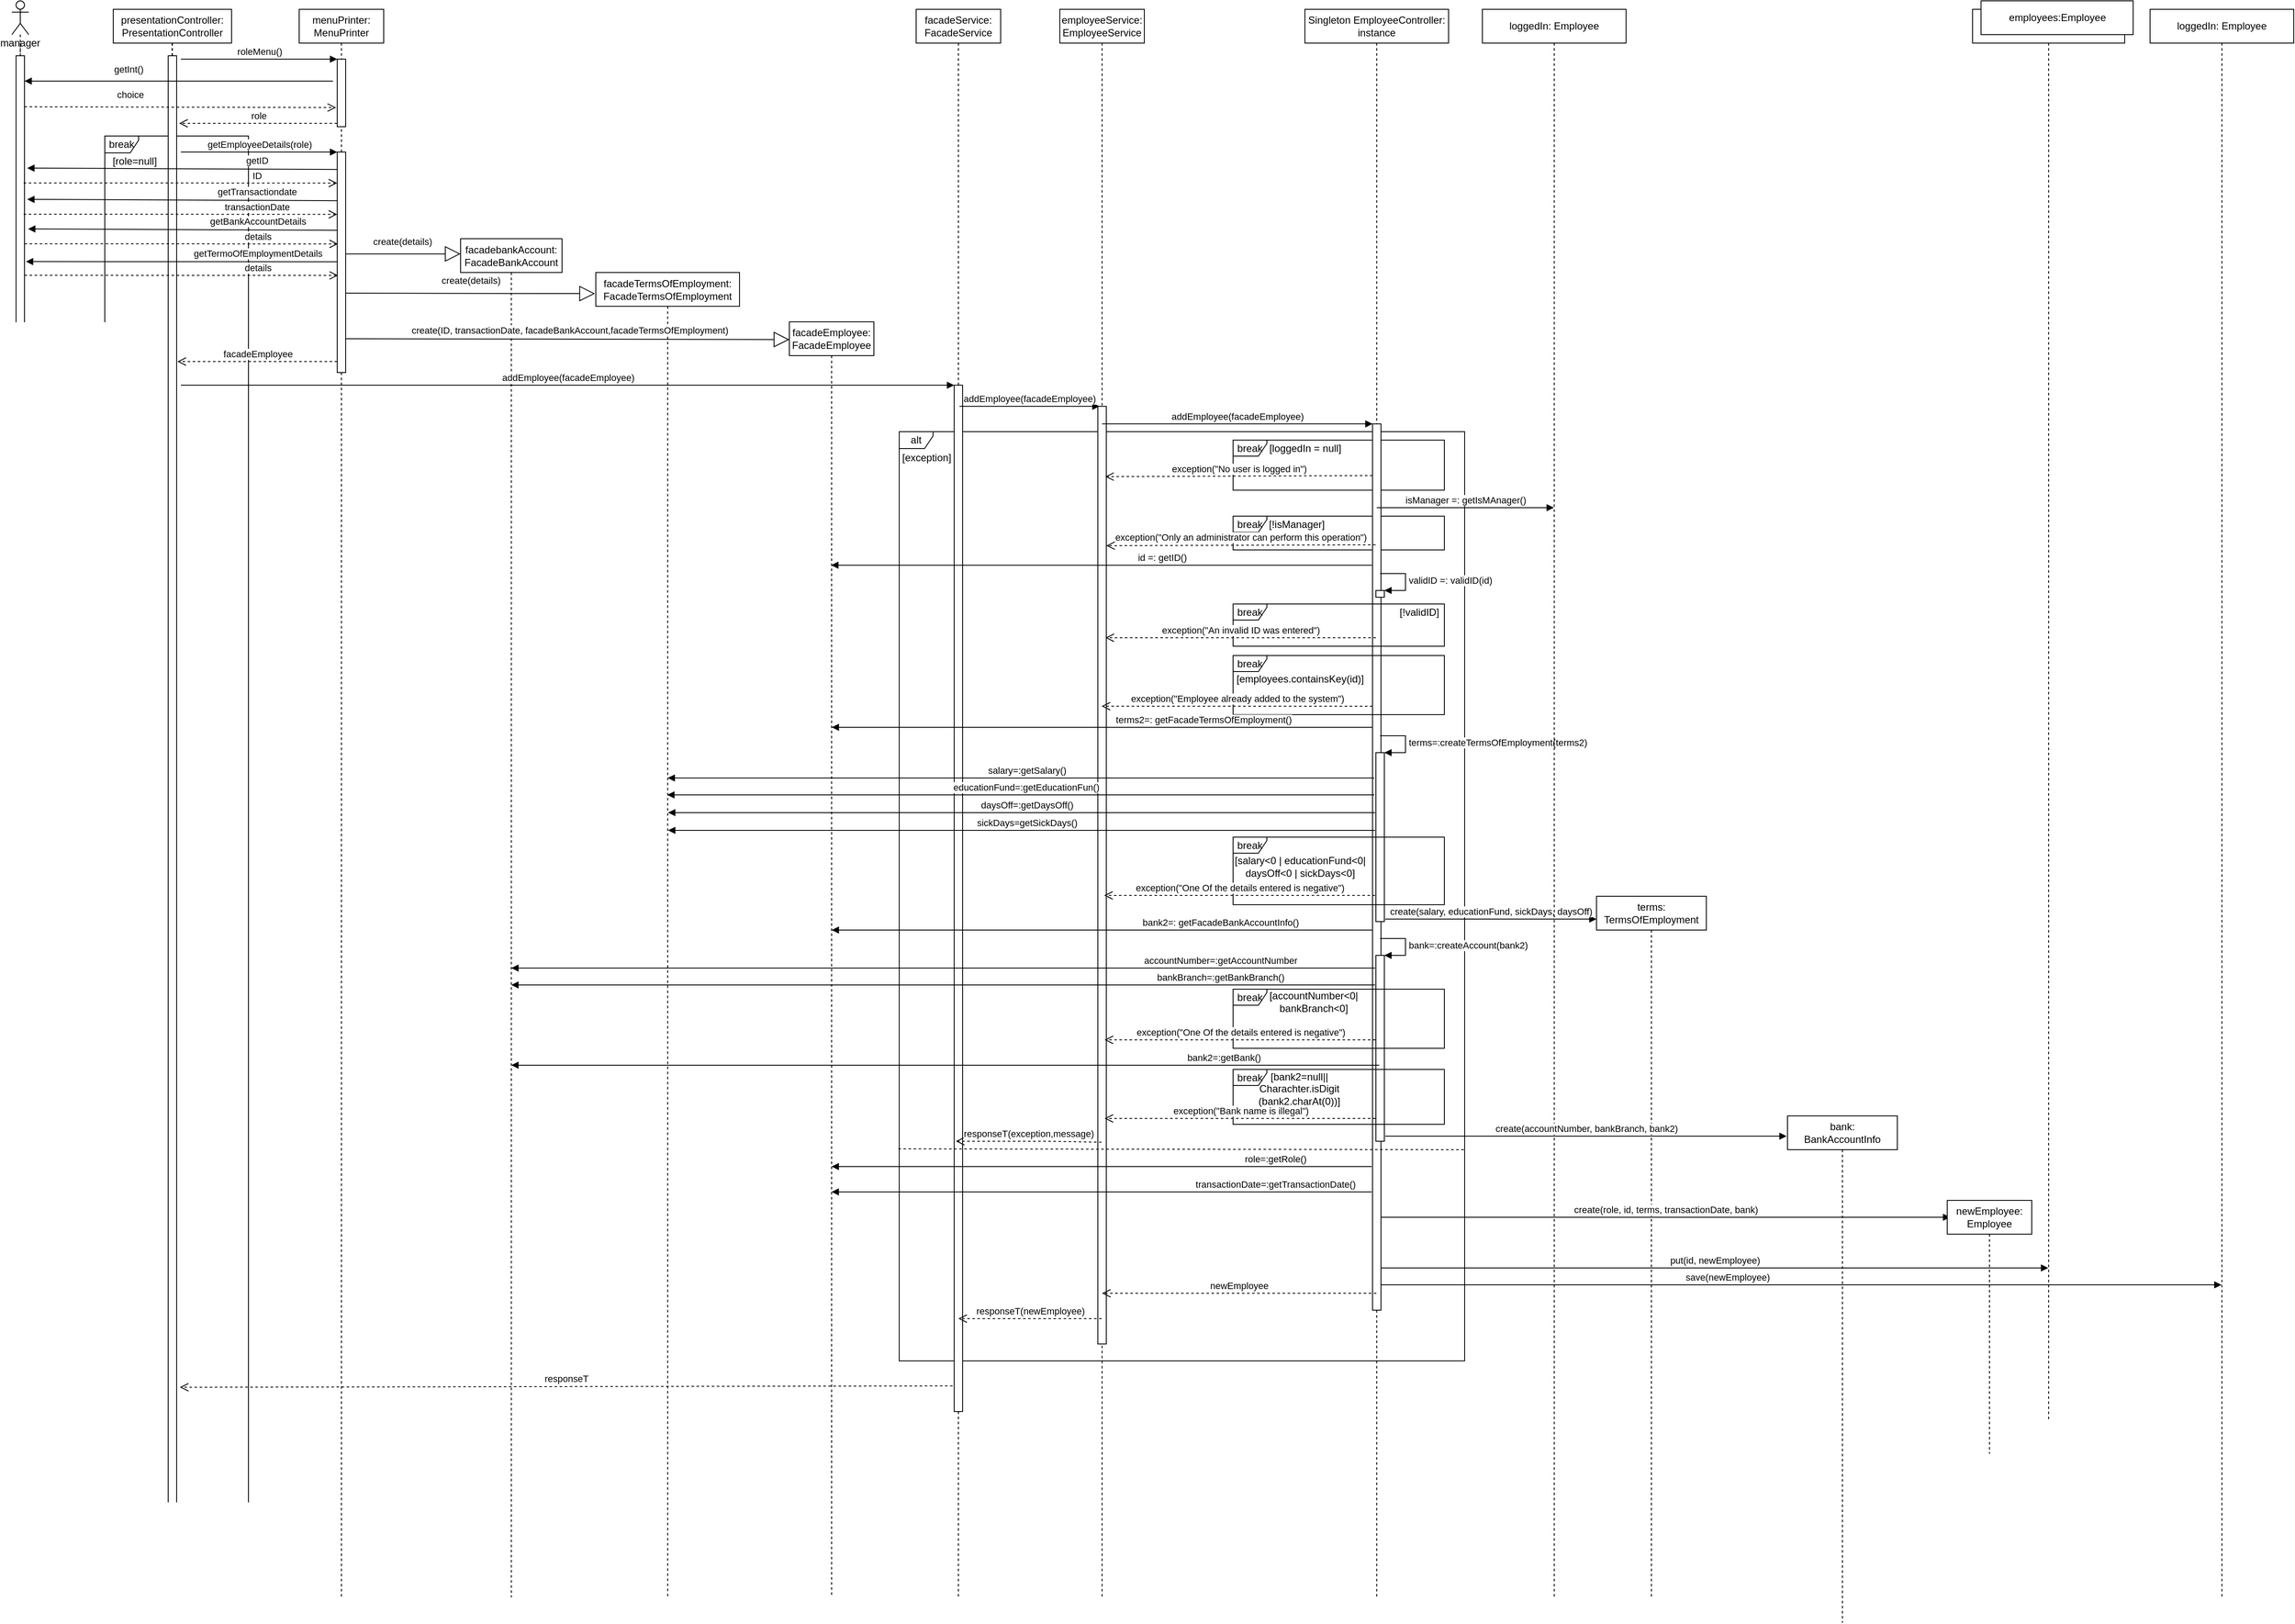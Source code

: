 <mxfile version="14.5.7" type="github">
  <diagram id="QsEkxKzfpSg2MEQ44GEc" name="Page-1">
    <mxGraphModel dx="2045" dy="459" grid="1" gridSize="10" guides="1" tooltips="1" connect="1" arrows="1" fold="1" page="1" pageScale="1" pageWidth="850" pageHeight="1100" math="0" shadow="0">
      <root>
        <mxCell id="0" />
        <mxCell id="1" parent="0" />
        <mxCell id="zgLPppWvpR13mUtz7S9A-83" value="break" style="shape=umlFrame;whiteSpace=wrap;html=1;width=40;height=19;" parent="1" vertex="1">
          <mxGeometry x="1335" y="560" width="250" height="59.21" as="geometry" />
        </mxCell>
        <mxCell id="zgLPppWvpR13mUtz7S9A-81" value="alt" style="shape=umlFrame;whiteSpace=wrap;html=1;width=40;height=20;" parent="1" vertex="1">
          <mxGeometry x="940" y="550" width="669" height="1100" as="geometry" />
        </mxCell>
        <mxCell id="zgLPppWvpR13mUtz7S9A-86" value="break" style="shape=umlFrame;whiteSpace=wrap;html=1;width=40;height=19;" parent="1" vertex="1">
          <mxGeometry x="1335" y="650" width="250" height="40" as="geometry" />
        </mxCell>
        <mxCell id="zgLPppWvpR13mUtz7S9A-31" value="break" style="shape=umlFrame;whiteSpace=wrap;html=1;width=40;height=20;" parent="1" vertex="1">
          <mxGeometry y="200" width="170" height="1710" as="geometry" />
        </mxCell>
        <mxCell id="zgLPppWvpR13mUtz7S9A-66" value="manager" style="shape=umlLifeline;participant=umlActor;perimeter=lifelinePerimeter;whiteSpace=wrap;html=1;container=1;collapsible=0;recursiveResize=0;verticalAlign=top;spacingTop=36;outlineConnect=0;" parent="1" vertex="1">
          <mxGeometry x="-110" y="40" width="20" height="800" as="geometry" />
        </mxCell>
        <mxCell id="zgLPppWvpR13mUtz7S9A-65" value="presentationController:&lt;br&gt;PresentationController" style="shape=umlLifeline;perimeter=lifelinePerimeter;whiteSpace=wrap;html=1;container=1;collapsible=0;recursiveResize=0;outlineConnect=0;" parent="1" vertex="1">
          <mxGeometry x="10" y="50" width="140" height="790" as="geometry" />
        </mxCell>
        <mxCell id="zgLPppWvpR13mUtz7S9A-64" value="menuPrinter:&lt;br&gt;MenuPrinter" style="shape=umlLifeline;perimeter=lifelinePerimeter;whiteSpace=wrap;html=1;container=1;collapsible=0;recursiveResize=0;outlineConnect=0;" parent="1" vertex="1">
          <mxGeometry x="230" y="50" width="100" height="1880" as="geometry" />
        </mxCell>
        <mxCell id="zgLPppWvpR13mUtz7S9A-3" value="" style="endArrow=none;dashed=1;html=1;entryX=0.5;entryY=1;entryDx=0;entryDy=0;" parent="1" source="zgLPppWvpR13mUtz7S9A-14" edge="1">
          <mxGeometry width="50" height="50" relative="1" as="geometry">
            <mxPoint x="-100" y="568.4" as="sourcePoint" />
            <mxPoint x="-100" y="90" as="targetPoint" />
          </mxGeometry>
        </mxCell>
        <mxCell id="zgLPppWvpR13mUtz7S9A-5" value="create(details)" style="endArrow=block;endSize=16;endFill=0;html=1;" parent="1" edge="1">
          <mxGeometry y="15" width="160" relative="1" as="geometry">
            <mxPoint x="282" y="339.59" as="sourcePoint" />
            <mxPoint x="421" y="339.59" as="targetPoint" />
            <mxPoint as="offset" />
          </mxGeometry>
        </mxCell>
        <mxCell id="zgLPppWvpR13mUtz7S9A-10" value="" style="endArrow=none;dashed=1;html=1;entryX=0.5;entryY=1;entryDx=0;entryDy=0;" parent="1" source="zgLPppWvpR13mUtz7S9A-16" edge="1">
          <mxGeometry width="50" height="50" relative="1" as="geometry">
            <mxPoint x="79.5" y="568.4" as="sourcePoint" />
            <mxPoint x="79.5" y="90" as="targetPoint" />
          </mxGeometry>
        </mxCell>
        <mxCell id="zgLPppWvpR13mUtz7S9A-14" value="" style="html=1;points=[];perimeter=orthogonalPerimeter;" parent="1" vertex="1">
          <mxGeometry x="-105" y="105" width="10" height="1835" as="geometry" />
        </mxCell>
        <mxCell id="zgLPppWvpR13mUtz7S9A-16" value="" style="html=1;points=[];perimeter=orthogonalPerimeter;" parent="1" vertex="1">
          <mxGeometry x="75" y="105" width="10" height="1835" as="geometry" />
        </mxCell>
        <mxCell id="zgLPppWvpR13mUtz7S9A-22" value="" style="html=1;points=[];perimeter=orthogonalPerimeter;" parent="1" vertex="1">
          <mxGeometry x="275" y="109" width="10" height="80" as="geometry" />
        </mxCell>
        <mxCell id="zgLPppWvpR13mUtz7S9A-23" value="roleMenu()" style="html=1;verticalAlign=bottom;endArrow=block;entryX=0;entryY=0;" parent="1" target="zgLPppWvpR13mUtz7S9A-22" edge="1">
          <mxGeometry relative="1" as="geometry">
            <mxPoint x="90" y="109" as="sourcePoint" />
          </mxGeometry>
        </mxCell>
        <mxCell id="zgLPppWvpR13mUtz7S9A-24" value="role" style="html=1;verticalAlign=bottom;endArrow=open;dashed=1;endSize=8;exitX=0;exitY=0.95;" parent="1" source="zgLPppWvpR13mUtz7S9A-22" edge="1">
          <mxGeometry relative="1" as="geometry">
            <mxPoint x="88" y="185" as="targetPoint" />
          </mxGeometry>
        </mxCell>
        <mxCell id="zgLPppWvpR13mUtz7S9A-26" value="getEmployeeDetails(role)" style="html=1;verticalAlign=bottom;endArrow=block;entryX=0;entryY=0;" parent="1" target="zgLPppWvpR13mUtz7S9A-25" edge="1">
          <mxGeometry relative="1" as="geometry">
            <mxPoint x="90" y="219" as="sourcePoint" />
          </mxGeometry>
        </mxCell>
        <mxCell id="zgLPppWvpR13mUtz7S9A-27" value="facadeEmployee" style="html=1;verticalAlign=bottom;endArrow=open;dashed=1;endSize=8;exitX=0;exitY=0.95;" parent="1" source="zgLPppWvpR13mUtz7S9A-25" edge="1">
          <mxGeometry relative="1" as="geometry">
            <mxPoint x="86" y="467" as="targetPoint" />
          </mxGeometry>
        </mxCell>
        <mxCell id="zgLPppWvpR13mUtz7S9A-29" value="getInt()" style="html=1;verticalAlign=bottom;endArrow=block;entryX=1;entryY=0;" parent="1" edge="1">
          <mxGeometry x="0.33" y="-5" relative="1" as="geometry">
            <mxPoint x="270" y="135" as="sourcePoint" />
            <mxPoint x="-95" y="135" as="targetPoint" />
            <mxPoint as="offset" />
          </mxGeometry>
        </mxCell>
        <mxCell id="zgLPppWvpR13mUtz7S9A-30" value="choice" style="html=1;verticalAlign=bottom;endArrow=open;dashed=1;endSize=8;exitX=1;exitY=0.95;entryX=-0.14;entryY=0.504;entryDx=0;entryDy=0;entryPerimeter=0;" parent="1" edge="1">
          <mxGeometry x="-0.322" y="6" relative="1" as="geometry">
            <mxPoint x="273.6" y="166.32" as="targetPoint" />
            <mxPoint x="-95" y="165.4" as="sourcePoint" />
            <mxPoint as="offset" />
          </mxGeometry>
        </mxCell>
        <mxCell id="zgLPppWvpR13mUtz7S9A-34" value="[role=null]" style="text;html=1;align=center;verticalAlign=middle;resizable=0;points=[];autosize=1;" parent="1" vertex="1">
          <mxGeometry y="220" width="70" height="20" as="geometry" />
        </mxCell>
        <mxCell id="zgLPppWvpR13mUtz7S9A-43" value="details" style="html=1;verticalAlign=bottom;endArrow=open;dashed=1;endSize=8;entryX=-0.004;entryY=0.232;entryDx=0;entryDy=0;entryPerimeter=0;" parent="1" edge="1">
          <mxGeometry x="0.488" relative="1" as="geometry">
            <mxPoint x="275.96" y="327.75" as="targetPoint" />
            <mxPoint x="-95" y="327.59" as="sourcePoint" />
            <mxPoint as="offset" />
          </mxGeometry>
        </mxCell>
        <mxCell id="zgLPppWvpR13mUtz7S9A-42" value="getBankAccountDetails" style="html=1;verticalAlign=bottom;endArrow=block;entryX=1.324;entryY=0.274;entryDx=0;entryDy=0;entryPerimeter=0;" parent="1" edge="1">
          <mxGeometry x="-0.482" y="-1" relative="1" as="geometry">
            <mxPoint x="276" y="311.59" as="sourcePoint" />
            <mxPoint x="-90.76" y="310" as="targetPoint" />
            <mxPoint as="offset" />
          </mxGeometry>
        </mxCell>
        <mxCell id="zgLPppWvpR13mUtz7S9A-48" value="details" style="html=1;verticalAlign=bottom;endArrow=open;dashed=1;endSize=8;entryX=-0.004;entryY=0.232;entryDx=0;entryDy=0;entryPerimeter=0;" parent="1" edge="1">
          <mxGeometry x="0.488" relative="1" as="geometry">
            <mxPoint x="275.96" y="365.05" as="targetPoint" />
            <mxPoint x="-95" y="364.89" as="sourcePoint" />
            <mxPoint as="offset" />
          </mxGeometry>
        </mxCell>
        <mxCell id="zgLPppWvpR13mUtz7S9A-49" value="getTermoOfEmploymentDetails" style="html=1;verticalAlign=bottom;endArrow=block;entryX=1.068;entryY=0.37;entryDx=0;entryDy=0;entryPerimeter=0;" parent="1" edge="1">
          <mxGeometry x="-0.482" y="-1" relative="1" as="geometry">
            <mxPoint x="276" y="348.89" as="sourcePoint" />
            <mxPoint x="-93.32" y="348.64" as="targetPoint" />
            <mxPoint as="offset" />
          </mxGeometry>
        </mxCell>
        <mxCell id="zgLPppWvpR13mUtz7S9A-51" value="create(details)" style="endArrow=block;endSize=16;endFill=0;html=1;exitX=0.956;exitY=0.734;exitDx=0;exitDy=0;exitPerimeter=0;" parent="1" edge="1">
          <mxGeometry y="15" width="160" relative="1" as="geometry">
            <mxPoint x="285.56" y="386.01" as="sourcePoint" />
            <mxPoint x="580" y="386.59" as="targetPoint" />
            <mxPoint as="offset" />
          </mxGeometry>
        </mxCell>
        <mxCell id="zgLPppWvpR13mUtz7S9A-53" value="facadebankAccount:&lt;br&gt;FacadeBankAccount" style="shape=umlLifeline;perimeter=lifelinePerimeter;whiteSpace=wrap;html=1;container=1;collapsible=0;recursiveResize=0;outlineConnect=0;" parent="1" vertex="1">
          <mxGeometry x="421" y="321.59" width="120" height="1608.41" as="geometry" />
        </mxCell>
        <mxCell id="zgLPppWvpR13mUtz7S9A-54" value="facadeTermsOfEmployment:&lt;br&gt;FacadeTermsOfEmployment" style="shape=umlLifeline;perimeter=lifelinePerimeter;whiteSpace=wrap;html=1;container=1;collapsible=0;recursiveResize=0;outlineConnect=0;" parent="1" vertex="1">
          <mxGeometry x="581" y="361.59" width="170" height="1568.41" as="geometry" />
        </mxCell>
        <mxCell id="zgLPppWvpR13mUtz7S9A-25" value="" style="html=1;points=[];perimeter=orthogonalPerimeter;" parent="1" vertex="1">
          <mxGeometry x="275" y="219" width="10" height="261" as="geometry" />
        </mxCell>
        <mxCell id="zgLPppWvpR13mUtz7S9A-56" value="ID" style="html=1;verticalAlign=bottom;endArrow=open;dashed=1;endSize=8;entryX=-0.004;entryY=0.232;entryDx=0;entryDy=0;entryPerimeter=0;" parent="1" edge="1">
          <mxGeometry x="0.488" relative="1" as="geometry">
            <mxPoint x="274.96" y="255.75" as="targetPoint" />
            <mxPoint x="-96" y="255.59" as="sourcePoint" />
            <mxPoint as="offset" />
          </mxGeometry>
        </mxCell>
        <mxCell id="zgLPppWvpR13mUtz7S9A-57" value="getID" style="html=1;verticalAlign=bottom;endArrow=block;entryX=1.324;entryY=0.274;entryDx=0;entryDy=0;entryPerimeter=0;" parent="1" edge="1">
          <mxGeometry x="-0.482" y="-1" relative="1" as="geometry">
            <mxPoint x="275" y="239.59" as="sourcePoint" />
            <mxPoint x="-91.76" y="238.0" as="targetPoint" />
            <mxPoint as="offset" />
          </mxGeometry>
        </mxCell>
        <mxCell id="zgLPppWvpR13mUtz7S9A-60" value="transactionDate" style="html=1;verticalAlign=bottom;endArrow=open;dashed=1;endSize=8;entryX=-0.004;entryY=0.232;entryDx=0;entryDy=0;entryPerimeter=0;" parent="1" edge="1">
          <mxGeometry x="0.488" relative="1" as="geometry">
            <mxPoint x="274.96" y="292.75" as="targetPoint" />
            <mxPoint x="-96" y="292.59" as="sourcePoint" />
            <mxPoint as="offset" />
          </mxGeometry>
        </mxCell>
        <mxCell id="zgLPppWvpR13mUtz7S9A-61" value="getTransactiondate" style="html=1;verticalAlign=bottom;endArrow=block;entryX=1.324;entryY=0.274;entryDx=0;entryDy=0;entryPerimeter=0;" parent="1" edge="1">
          <mxGeometry x="-0.482" y="-1" relative="1" as="geometry">
            <mxPoint x="275" y="276.59" as="sourcePoint" />
            <mxPoint x="-91.76" y="275" as="targetPoint" />
            <mxPoint as="offset" />
          </mxGeometry>
        </mxCell>
        <mxCell id="zgLPppWvpR13mUtz7S9A-62" value="create(ID, transactionDate, facadeBankAccount,facadeTermsOfEmployment)" style="endArrow=block;endSize=16;endFill=0;html=1;exitX=0.956;exitY=0.734;exitDx=0;exitDy=0;exitPerimeter=0;" parent="1" edge="1">
          <mxGeometry x="0.009" y="11" width="160" relative="1" as="geometry">
            <mxPoint x="285.0" y="440" as="sourcePoint" />
            <mxPoint x="810" y="441" as="targetPoint" />
            <mxPoint as="offset" />
          </mxGeometry>
        </mxCell>
        <mxCell id="zgLPppWvpR13mUtz7S9A-63" value="facadeEmployee:&lt;br&gt;FacadeEmployee" style="shape=umlLifeline;perimeter=lifelinePerimeter;whiteSpace=wrap;html=1;container=1;collapsible=0;recursiveResize=0;outlineConnect=0;" parent="1" vertex="1">
          <mxGeometry x="810" y="420" width="100" height="1510" as="geometry" />
        </mxCell>
        <mxCell id="zgLPppWvpR13mUtz7S9A-67" value="facadeService:&lt;br&gt;FacadeService" style="shape=umlLifeline;perimeter=lifelinePerimeter;whiteSpace=wrap;html=1;container=1;collapsible=0;recursiveResize=0;outlineConnect=0;" parent="1" vertex="1">
          <mxGeometry x="960" y="50" width="100" height="1880" as="geometry" />
        </mxCell>
        <mxCell id="zgLPppWvpR13mUtz7S9A-68" value="" style="html=1;points=[];perimeter=orthogonalPerimeter;" parent="zgLPppWvpR13mUtz7S9A-67" vertex="1">
          <mxGeometry x="45" y="445" width="10" height="1215" as="geometry" />
        </mxCell>
        <mxCell id="zgLPppWvpR13mUtz7S9A-69" value="addEmployee(facadeEmployee)" style="html=1;verticalAlign=bottom;endArrow=block;entryX=0;entryY=0;" parent="1" target="zgLPppWvpR13mUtz7S9A-68" edge="1">
          <mxGeometry relative="1" as="geometry">
            <mxPoint x="90" y="495" as="sourcePoint" />
          </mxGeometry>
        </mxCell>
        <mxCell id="zgLPppWvpR13mUtz7S9A-70" value="responseT" style="html=1;verticalAlign=bottom;endArrow=open;dashed=1;endSize=8;exitX=-0.183;exitY=0.975;entryX=1.389;entryY=0.859;entryDx=0;entryDy=0;entryPerimeter=0;exitDx=0;exitDy=0;exitPerimeter=0;" parent="1" source="zgLPppWvpR13mUtz7S9A-68" target="zgLPppWvpR13mUtz7S9A-16" edge="1">
          <mxGeometry relative="1" as="geometry">
            <mxPoint x="90" y="752" as="targetPoint" />
            <Array as="points" />
          </mxGeometry>
        </mxCell>
        <mxCell id="zgLPppWvpR13mUtz7S9A-71" value="employeeService:&lt;br&gt;EmployeeService" style="shape=umlLifeline;perimeter=lifelinePerimeter;whiteSpace=wrap;html=1;container=1;collapsible=0;recursiveResize=0;outlineConnect=0;" parent="1" vertex="1">
          <mxGeometry x="1130" y="50" width="100" height="1880" as="geometry" />
        </mxCell>
        <mxCell id="zgLPppWvpR13mUtz7S9A-75" value="" style="html=1;points=[];perimeter=orthogonalPerimeter;" parent="zgLPppWvpR13mUtz7S9A-71" vertex="1">
          <mxGeometry x="45" y="470" width="10" height="1110" as="geometry" />
        </mxCell>
        <mxCell id="zgLPppWvpR13mUtz7S9A-73" value="Singleton EmployeeController: instance" style="shape=umlLifeline;perimeter=lifelinePerimeter;whiteSpace=wrap;html=1;container=1;collapsible=0;recursiveResize=0;outlineConnect=0;" parent="1" vertex="1">
          <mxGeometry x="1420" y="50" width="170" height="1880" as="geometry" />
        </mxCell>
        <mxCell id="zgLPppWvpR13mUtz7S9A-78" value="" style="html=1;points=[];perimeter=orthogonalPerimeter;" parent="zgLPppWvpR13mUtz7S9A-73" vertex="1">
          <mxGeometry x="80" y="490.79" width="10" height="1049.21" as="geometry" />
        </mxCell>
        <mxCell id="zgLPppWvpR13mUtz7S9A-99" value="" style="html=1;points=[];perimeter=orthogonalPerimeter;" parent="zgLPppWvpR13mUtz7S9A-73" vertex="1">
          <mxGeometry x="84" y="688" width="10" height="8" as="geometry" />
        </mxCell>
        <mxCell id="zgLPppWvpR13mUtz7S9A-100" value="validID =: validID(id)" style="edgeStyle=orthogonalEdgeStyle;html=1;align=left;spacingLeft=2;endArrow=block;rounded=0;entryX=1;entryY=0;" parent="zgLPppWvpR13mUtz7S9A-73" target="zgLPppWvpR13mUtz7S9A-99" edge="1">
          <mxGeometry relative="1" as="geometry">
            <mxPoint x="89" y="668" as="sourcePoint" />
            <Array as="points">
              <mxPoint x="119" y="668" />
            </Array>
          </mxGeometry>
        </mxCell>
        <mxCell id="zgLPppWvpR13mUtz7S9A-124" value="" style="html=1;points=[];perimeter=orthogonalPerimeter;" parent="zgLPppWvpR13mUtz7S9A-73" vertex="1">
          <mxGeometry x="84" y="880" width="10" height="200" as="geometry" />
        </mxCell>
        <mxCell id="zgLPppWvpR13mUtz7S9A-125" value="terms=:createTermsOfEmployment(terms2)" style="edgeStyle=orthogonalEdgeStyle;html=1;align=left;spacingLeft=2;endArrow=block;rounded=0;entryX=1;entryY=0;" parent="zgLPppWvpR13mUtz7S9A-73" target="zgLPppWvpR13mUtz7S9A-124" edge="1">
          <mxGeometry relative="1" as="geometry">
            <mxPoint x="89" y="860" as="sourcePoint" />
            <Array as="points">
              <mxPoint x="119" y="860" />
            </Array>
          </mxGeometry>
        </mxCell>
        <mxCell id="zgLPppWvpR13mUtz7S9A-135" value="" style="html=1;points=[];perimeter=orthogonalPerimeter;" parent="zgLPppWvpR13mUtz7S9A-73" vertex="1">
          <mxGeometry x="84" y="1120" width="10" height="220" as="geometry" />
        </mxCell>
        <mxCell id="zgLPppWvpR13mUtz7S9A-136" value="bank=:createAccount(bank2)" style="edgeStyle=orthogonalEdgeStyle;html=1;align=left;spacingLeft=2;endArrow=block;rounded=0;entryX=1;entryY=0;" parent="zgLPppWvpR13mUtz7S9A-73" target="zgLPppWvpR13mUtz7S9A-135" edge="1">
          <mxGeometry relative="1" as="geometry">
            <mxPoint x="89" y="1100" as="sourcePoint" />
            <Array as="points">
              <mxPoint x="119" y="1100" />
            </Array>
          </mxGeometry>
        </mxCell>
        <mxCell id="zgLPppWvpR13mUtz7S9A-76" value="addEmployee(facadeEmployee)" style="html=1;verticalAlign=bottom;endArrow=block;entryX=0;entryY=0;" parent="1" edge="1">
          <mxGeometry relative="1" as="geometry">
            <mxPoint x="1011.324" y="520.0" as="sourcePoint" />
            <mxPoint x="1177" y="520.0" as="targetPoint" />
          </mxGeometry>
        </mxCell>
        <mxCell id="zgLPppWvpR13mUtz7S9A-77" value="responseT(newEmployee)" style="html=1;verticalAlign=bottom;endArrow=open;dashed=1;endSize=8;" parent="1" source="zgLPppWvpR13mUtz7S9A-71" target="zgLPppWvpR13mUtz7S9A-67" edge="1">
          <mxGeometry relative="1" as="geometry">
            <mxPoint x="950" y="686" as="targetPoint" />
            <Array as="points">
              <mxPoint x="1120" y="1600" />
            </Array>
          </mxGeometry>
        </mxCell>
        <mxCell id="zgLPppWvpR13mUtz7S9A-79" value="addEmployee(facadeEmployee)" style="html=1;verticalAlign=bottom;endArrow=block;entryX=0;entryY=0;" parent="1" source="zgLPppWvpR13mUtz7S9A-71" target="zgLPppWvpR13mUtz7S9A-78" edge="1">
          <mxGeometry relative="1" as="geometry">
            <mxPoint x="1300" y="540.79" as="sourcePoint" />
          </mxGeometry>
        </mxCell>
        <mxCell id="zgLPppWvpR13mUtz7S9A-80" value="newEmployee" style="html=1;verticalAlign=bottom;endArrow=open;dashed=1;endSize=8;" parent="1" source="zgLPppWvpR13mUtz7S9A-73" target="zgLPppWvpR13mUtz7S9A-71" edge="1">
          <mxGeometry relative="1" as="geometry">
            <mxPoint x="1300" y="616.79" as="targetPoint" />
            <Array as="points">
              <mxPoint x="1430" y="1570" />
            </Array>
          </mxGeometry>
        </mxCell>
        <mxCell id="zgLPppWvpR13mUtz7S9A-82" value="[exception]" style="text;html=1;align=center;verticalAlign=middle;resizable=0;points=[];autosize=1;" parent="1" vertex="1">
          <mxGeometry x="937" y="570.79" width="70" height="20" as="geometry" />
        </mxCell>
        <mxCell id="zgLPppWvpR13mUtz7S9A-84" value="[loggedIn = null]" style="text;html=1;align=center;verticalAlign=middle;resizable=0;points=[];autosize=1;" parent="1" vertex="1">
          <mxGeometry x="1370" y="560" width="100" height="20" as="geometry" />
        </mxCell>
        <mxCell id="zgLPppWvpR13mUtz7S9A-85" value="exception(&quot;No user is logged in&quot;)" style="html=1;verticalAlign=bottom;endArrow=open;dashed=1;endSize=8;entryX=0.876;entryY=0.075;entryDx=0;entryDy=0;entryPerimeter=0;" parent="1" target="zgLPppWvpR13mUtz7S9A-75" edge="1">
          <mxGeometry x="-0.001" relative="1" as="geometry">
            <mxPoint x="1500" y="602" as="sourcePoint" />
            <mxPoint x="1290" y="630" as="targetPoint" />
            <mxPoint as="offset" />
          </mxGeometry>
        </mxCell>
        <mxCell id="zgLPppWvpR13mUtz7S9A-87" value="[!isManager]" style="text;html=1;align=center;verticalAlign=middle;resizable=0;points=[];autosize=1;" parent="1" vertex="1">
          <mxGeometry x="1370" y="650" width="80" height="20" as="geometry" />
        </mxCell>
        <mxCell id="zgLPppWvpR13mUtz7S9A-88" value="exception(&quot;Only an administrator can perform this operation&quot;)" style="html=1;verticalAlign=bottom;endArrow=open;dashed=1;endSize=8;exitX=-0.136;exitY=0.403;exitDx=0;exitDy=0;exitPerimeter=0;" parent="1" edge="1">
          <mxGeometry relative="1" as="geometry">
            <mxPoint x="1503.64" y="683.912" as="sourcePoint" />
            <mxPoint x="1185" y="685" as="targetPoint" />
          </mxGeometry>
        </mxCell>
        <mxCell id="zgLPppWvpR13mUtz7S9A-91" value="break" style="shape=umlFrame;whiteSpace=wrap;html=1;width=40;height=19;" parent="1" vertex="1">
          <mxGeometry x="1335" y="815" width="250" height="70" as="geometry" />
        </mxCell>
        <mxCell id="zgLPppWvpR13mUtz7S9A-92" value="exception(&quot;Employee already added to the system&quot;)" style="html=1;verticalAlign=bottom;endArrow=open;dashed=1;endSize=8;" parent="1" edge="1">
          <mxGeometry relative="1" as="geometry">
            <mxPoint x="1500" y="875" as="sourcePoint" />
            <mxPoint x="1179.504" y="875.0" as="targetPoint" />
          </mxGeometry>
        </mxCell>
        <mxCell id="zgLPppWvpR13mUtz7S9A-93" value="[employees.containsKey(id)]" style="text;html=1;align=center;verticalAlign=middle;resizable=0;points=[];autosize=1;" parent="1" vertex="1">
          <mxGeometry x="1329" y="833" width="170" height="20" as="geometry" />
        </mxCell>
        <mxCell id="zgLPppWvpR13mUtz7S9A-94" value="terms:&lt;br&gt;TermsOfEmployment" style="shape=umlLifeline;perimeter=lifelinePerimeter;whiteSpace=wrap;html=1;container=1;collapsible=0;recursiveResize=0;outlineConnect=0;" parent="1" vertex="1">
          <mxGeometry x="1765" y="1100" width="130" height="830" as="geometry" />
        </mxCell>
        <mxCell id="zgLPppWvpR13mUtz7S9A-95" value="create(salary, educationFund, sickDays, daysOff)" style="html=1;verticalAlign=bottom;endArrow=block;" parent="1" edge="1">
          <mxGeometry width="80" relative="1" as="geometry">
            <mxPoint x="1515" y="1127" as="sourcePoint" />
            <mxPoint x="1765" y="1127" as="targetPoint" />
          </mxGeometry>
        </mxCell>
        <mxCell id="zgLPppWvpR13mUtz7S9A-96" value="break" style="shape=umlFrame;whiteSpace=wrap;html=1;width=40;height=19;" parent="1" vertex="1">
          <mxGeometry x="1335" y="754" width="250" height="50" as="geometry" />
        </mxCell>
        <mxCell id="zgLPppWvpR13mUtz7S9A-97" value="[!validID]" style="text;html=1;align=center;verticalAlign=middle;resizable=0;points=[];autosize=1;" parent="1" vertex="1">
          <mxGeometry x="1525" y="754" width="60" height="20" as="geometry" />
        </mxCell>
        <mxCell id="zgLPppWvpR13mUtz7S9A-98" value="exception(&quot;An invalid ID was entered&quot;)" style="html=1;verticalAlign=bottom;endArrow=open;dashed=1;endSize=8;" parent="1" edge="1">
          <mxGeometry relative="1" as="geometry">
            <mxPoint x="1504" y="794" as="sourcePoint" />
            <mxPoint x="1184.004" y="794.0" as="targetPoint" />
          </mxGeometry>
        </mxCell>
        <mxCell id="zgLPppWvpR13mUtz7S9A-101" value="id =: getID()" style="html=1;verticalAlign=bottom;endArrow=block;exitX=-0.072;exitY=0.443;exitDx=0;exitDy=0;exitPerimeter=0;" parent="1" edge="1">
          <mxGeometry x="-0.223" width="80" relative="1" as="geometry">
            <mxPoint x="1499.28" y="708.08" as="sourcePoint" />
            <mxPoint x="859.5" y="708.08" as="targetPoint" />
            <mxPoint as="offset" />
          </mxGeometry>
        </mxCell>
        <mxCell id="zgLPppWvpR13mUtz7S9A-107" value="loggedIn: Employee" style="shape=umlLifeline;perimeter=lifelinePerimeter;whiteSpace=wrap;html=1;container=1;collapsible=0;recursiveResize=0;outlineConnect=0;" parent="1" vertex="1">
          <mxGeometry x="1630" y="50" width="170" height="1880" as="geometry" />
        </mxCell>
        <mxCell id="zgLPppWvpR13mUtz7S9A-162" value="put(id, newEmployee)" style="html=1;verticalAlign=bottom;endArrow=block;" parent="zgLPppWvpR13mUtz7S9A-107" target="zgLPppWvpR13mUtz7S9A-159" edge="1">
          <mxGeometry width="80" relative="1" as="geometry">
            <mxPoint x="-120.0" y="1490" as="sourcePoint" />
            <mxPoint x="553.553" y="1490" as="targetPoint" />
          </mxGeometry>
        </mxCell>
        <mxCell id="lreDrelpx_JOkLOI-1Du-3" value="save(newEmployee)" style="html=1;verticalAlign=bottom;endArrow=block;" edge="1" parent="zgLPppWvpR13mUtz7S9A-107" target="lreDrelpx_JOkLOI-1Du-1">
          <mxGeometry x="-0.175" width="80" relative="1" as="geometry">
            <mxPoint x="-120.0" y="1510" as="sourcePoint" />
            <mxPoint x="669.5" y="1510" as="targetPoint" />
            <mxPoint as="offset" />
          </mxGeometry>
        </mxCell>
        <mxCell id="zgLPppWvpR13mUtz7S9A-114" value="isManager =: getIsMAnager()" style="html=1;verticalAlign=bottom;endArrow=block;" parent="1" source="zgLPppWvpR13mUtz7S9A-73" target="zgLPppWvpR13mUtz7S9A-107" edge="1">
          <mxGeometry width="80" relative="1" as="geometry">
            <mxPoint x="1460" y="700" as="sourcePoint" />
            <mxPoint x="1540" y="700" as="targetPoint" />
            <Array as="points">
              <mxPoint x="1660" y="640" />
            </Array>
          </mxGeometry>
        </mxCell>
        <mxCell id="zgLPppWvpR13mUtz7S9A-116" value="terms2=: getFacadeTermsOfEmployment()" style="html=1;verticalAlign=bottom;endArrow=block;exitX=-0.072;exitY=0.443;exitDx=0;exitDy=0;exitPerimeter=0;" parent="1" edge="1">
          <mxGeometry x="-0.375" width="80" relative="1" as="geometry">
            <mxPoint x="1499.89" y="900.0" as="sourcePoint" />
            <mxPoint x="860.11" y="900.0" as="targetPoint" />
            <mxPoint as="offset" />
          </mxGeometry>
        </mxCell>
        <mxCell id="zgLPppWvpR13mUtz7S9A-127" value="salary=:getSalary()" style="html=1;verticalAlign=bottom;endArrow=block;exitX=-0.072;exitY=0.443;exitDx=0;exitDy=0;exitPerimeter=0;" parent="1" target="zgLPppWvpR13mUtz7S9A-54" edge="1">
          <mxGeometry x="-0.015" width="80" relative="1" as="geometry">
            <mxPoint x="1502.0" y="960.0" as="sourcePoint" />
            <mxPoint x="862.22" y="960.0" as="targetPoint" />
            <mxPoint as="offset" />
          </mxGeometry>
        </mxCell>
        <mxCell id="zgLPppWvpR13mUtz7S9A-128" value="educationFund=:getEducationFun()" style="html=1;verticalAlign=bottom;endArrow=block;exitX=-0.072;exitY=0.443;exitDx=0;exitDy=0;exitPerimeter=0;" parent="1" edge="1">
          <mxGeometry x="-0.015" width="80" relative="1" as="geometry">
            <mxPoint x="1502" y="980.0" as="sourcePoint" />
            <mxPoint x="665.5" y="980.0" as="targetPoint" />
            <mxPoint as="offset" />
          </mxGeometry>
        </mxCell>
        <mxCell id="zgLPppWvpR13mUtz7S9A-129" value="daysOff=:getDaysOff()" style="html=1;verticalAlign=bottom;endArrow=block;exitX=-0.072;exitY=0.443;exitDx=0;exitDy=0;exitPerimeter=0;" parent="1" edge="1">
          <mxGeometry x="-0.015" width="80" relative="1" as="geometry">
            <mxPoint x="1503" y="1001.0" as="sourcePoint" />
            <mxPoint x="666.5" y="1001.0" as="targetPoint" />
            <mxPoint as="offset" />
          </mxGeometry>
        </mxCell>
        <mxCell id="zgLPppWvpR13mUtz7S9A-130" value="sickDays=getSickDays()" style="html=1;verticalAlign=bottom;endArrow=block;exitX=-0.072;exitY=0.443;exitDx=0;exitDy=0;exitPerimeter=0;" parent="1" edge="1">
          <mxGeometry x="-0.015" width="80" relative="1" as="geometry">
            <mxPoint x="1503" y="1022.0" as="sourcePoint" />
            <mxPoint x="666.5" y="1022.0" as="targetPoint" />
            <mxPoint as="offset" />
          </mxGeometry>
        </mxCell>
        <mxCell id="zgLPppWvpR13mUtz7S9A-131" value="break" style="shape=umlFrame;whiteSpace=wrap;html=1;width=40;height=19;" parent="1" vertex="1">
          <mxGeometry x="1335" y="1030" width="250" height="80" as="geometry" />
        </mxCell>
        <mxCell id="zgLPppWvpR13mUtz7S9A-132" value="exception(&quot;One Of the details entered is negative&quot;)" style="html=1;verticalAlign=bottom;endArrow=open;dashed=1;endSize=8;" parent="1" edge="1">
          <mxGeometry relative="1" as="geometry">
            <mxPoint x="1503" y="1099" as="sourcePoint" />
            <mxPoint x="1182.504" y="1099.0" as="targetPoint" />
          </mxGeometry>
        </mxCell>
        <mxCell id="zgLPppWvpR13mUtz7S9A-133" value="[salary&amp;lt;0 | educationFund&amp;lt;0|&lt;br&gt;daysOff&amp;lt;0 | sickDays&amp;lt;0]" style="text;html=1;align=center;verticalAlign=middle;resizable=0;points=[];autosize=1;" parent="1" vertex="1">
          <mxGeometry x="1329" y="1050" width="170" height="30" as="geometry" />
        </mxCell>
        <mxCell id="zgLPppWvpR13mUtz7S9A-134" value="bank2=: getFacadeBankAccountInfo()" style="html=1;verticalAlign=bottom;endArrow=block;exitX=-0.072;exitY=0.443;exitDx=0;exitDy=0;exitPerimeter=0;" parent="1" edge="1">
          <mxGeometry x="-0.438" width="80" relative="1" as="geometry">
            <mxPoint x="1499.89" y="1140.0" as="sourcePoint" />
            <mxPoint x="860.11" y="1140.0" as="targetPoint" />
            <mxPoint as="offset" />
          </mxGeometry>
        </mxCell>
        <mxCell id="zgLPppWvpR13mUtz7S9A-137" value="accountNumber=:getAccountNumber" style="html=1;verticalAlign=bottom;endArrow=block;exitX=-0.072;exitY=0.443;exitDx=0;exitDy=0;exitPerimeter=0;" parent="1" target="zgLPppWvpR13mUtz7S9A-53" edge="1">
          <mxGeometry x="-0.642" width="80" relative="1" as="geometry">
            <mxPoint x="1503" y="1185.0" as="sourcePoint" />
            <mxPoint x="666.5" y="1185.0" as="targetPoint" />
            <mxPoint as="offset" />
          </mxGeometry>
        </mxCell>
        <mxCell id="zgLPppWvpR13mUtz7S9A-138" value="bankBranch=:getBankBranch()" style="html=1;verticalAlign=bottom;endArrow=block;exitX=-0.072;exitY=0.443;exitDx=0;exitDy=0;exitPerimeter=0;" parent="1" target="zgLPppWvpR13mUtz7S9A-53" edge="1">
          <mxGeometry x="-0.642" width="80" relative="1" as="geometry">
            <mxPoint x="1503" y="1205.0" as="sourcePoint" />
            <mxPoint x="666.5" y="1205.0" as="targetPoint" />
            <mxPoint as="offset" />
          </mxGeometry>
        </mxCell>
        <mxCell id="zgLPppWvpR13mUtz7S9A-139" value="bank2=:getBank()" style="html=1;verticalAlign=bottom;endArrow=block;" parent="1" target="zgLPppWvpR13mUtz7S9A-53" edge="1">
          <mxGeometry x="-0.642" width="80" relative="1" as="geometry">
            <mxPoint x="1508" y="1300" as="sourcePoint" />
            <mxPoint x="666.5" y="1226.0" as="targetPoint" />
            <mxPoint as="offset" />
            <Array as="points">
              <mxPoint x="1480" y="1300" />
            </Array>
          </mxGeometry>
        </mxCell>
        <mxCell id="zgLPppWvpR13mUtz7S9A-141" value="break" style="shape=umlFrame;whiteSpace=wrap;html=1;width=40;height=19;" parent="1" vertex="1">
          <mxGeometry x="1335" y="1210" width="250" height="70" as="geometry" />
        </mxCell>
        <mxCell id="zgLPppWvpR13mUtz7S9A-142" value="exception(&quot;One Of the details entered is negative&quot;)" style="html=1;verticalAlign=bottom;endArrow=open;dashed=1;endSize=8;" parent="1" edge="1">
          <mxGeometry relative="1" as="geometry">
            <mxPoint x="1503.5" y="1270" as="sourcePoint" />
            <mxPoint x="1183.004" y="1270.0" as="targetPoint" />
          </mxGeometry>
        </mxCell>
        <mxCell id="zgLPppWvpR13mUtz7S9A-143" value="[accountNumber&amp;lt;0|&lt;br&gt;bankBranch&amp;lt;0]" style="text;html=1;align=center;verticalAlign=middle;resizable=0;points=[];autosize=1;" parent="1" vertex="1">
          <mxGeometry x="1370" y="1210" width="120" height="30" as="geometry" />
        </mxCell>
        <mxCell id="zgLPppWvpR13mUtz7S9A-144" value="break" style="shape=umlFrame;whiteSpace=wrap;html=1;width=40;height=19;" parent="1" vertex="1">
          <mxGeometry x="1335" y="1305" width="250" height="65" as="geometry" />
        </mxCell>
        <mxCell id="zgLPppWvpR13mUtz7S9A-145" value="exception(&quot;Bank name is illegal&quot;)" style="html=1;verticalAlign=bottom;endArrow=open;dashed=1;endSize=8;" parent="1" edge="1">
          <mxGeometry relative="1" as="geometry">
            <mxPoint x="1503.5" y="1363" as="sourcePoint" />
            <mxPoint x="1183.004" y="1363.0" as="targetPoint" />
          </mxGeometry>
        </mxCell>
        <mxCell id="zgLPppWvpR13mUtz7S9A-146" value="[bank2=null||&lt;br&gt;Charachter.isDigit&lt;br&gt;(bank2.charAt(0))]" style="text;html=1;align=center;verticalAlign=middle;resizable=0;points=[];autosize=1;" parent="1" vertex="1">
          <mxGeometry x="1358" y="1303" width="110" height="50" as="geometry" />
        </mxCell>
        <mxCell id="zgLPppWvpR13mUtz7S9A-147" value="" style="endArrow=none;dashed=1;html=1;" parent="1" edge="1">
          <mxGeometry width="50" height="50" relative="1" as="geometry">
            <mxPoint x="939" y="1399" as="sourcePoint" />
            <mxPoint x="1610" y="1400" as="targetPoint" />
          </mxGeometry>
        </mxCell>
        <mxCell id="zgLPppWvpR13mUtz7S9A-148" value="create(role, id, terms, transactionDate, bank)" style="html=1;verticalAlign=bottom;endArrow=block;" parent="1" edge="1">
          <mxGeometry width="80" relative="1" as="geometry">
            <mxPoint x="1510" y="1480" as="sourcePoint" />
            <mxPoint x="2183.553" y="1480" as="targetPoint" />
          </mxGeometry>
        </mxCell>
        <mxCell id="zgLPppWvpR13mUtz7S9A-149" value="bank:&lt;br&gt;BankAccountInfo" style="shape=umlLifeline;perimeter=lifelinePerimeter;whiteSpace=wrap;html=1;container=1;collapsible=0;recursiveResize=0;outlineConnect=0;" parent="1" vertex="1">
          <mxGeometry x="1991" y="1360" width="130" height="600" as="geometry" />
        </mxCell>
        <mxCell id="zgLPppWvpR13mUtz7S9A-150" value="create(accountNumber, bankBranch, bank2)" style="html=1;verticalAlign=bottom;endArrow=block;" parent="1" edge="1">
          <mxGeometry width="80" relative="1" as="geometry">
            <mxPoint x="1515" y="1384" as="sourcePoint" />
            <mxPoint x="1990" y="1384" as="targetPoint" />
          </mxGeometry>
        </mxCell>
        <mxCell id="zgLPppWvpR13mUtz7S9A-151" value="role=:getRole()" style="html=1;verticalAlign=bottom;endArrow=block;exitX=-0.072;exitY=0.443;exitDx=0;exitDy=0;exitPerimeter=0;" parent="1" edge="1">
          <mxGeometry x="-0.642" width="80" relative="1" as="geometry">
            <mxPoint x="1499" y="1420.0" as="sourcePoint" />
            <mxPoint x="860" y="1420" as="targetPoint" />
            <mxPoint as="offset" />
          </mxGeometry>
        </mxCell>
        <mxCell id="zgLPppWvpR13mUtz7S9A-154" value="transactionDate=:getTransactionDate()" style="html=1;verticalAlign=bottom;endArrow=block;exitX=-0.072;exitY=0.443;exitDx=0;exitDy=0;exitPerimeter=0;" parent="1" edge="1">
          <mxGeometry x="-0.642" width="80" relative="1" as="geometry">
            <mxPoint x="1499" y="1450.0" as="sourcePoint" />
            <mxPoint x="860.0" y="1450.0" as="targetPoint" />
            <mxPoint as="offset" />
          </mxGeometry>
        </mxCell>
        <mxCell id="zgLPppWvpR13mUtz7S9A-156" value="newEmployee:&lt;br&gt;Employee" style="shape=umlLifeline;perimeter=lifelinePerimeter;whiteSpace=wrap;html=1;container=1;collapsible=0;recursiveResize=0;outlineConnect=0;" parent="1" vertex="1">
          <mxGeometry x="2180" y="1460" width="100" height="300" as="geometry" />
        </mxCell>
        <mxCell id="zgLPppWvpR13mUtz7S9A-159" value="loggedIn: Employee" style="shape=umlLifeline;perimeter=lifelinePerimeter;whiteSpace=wrap;html=1;container=1;collapsible=0;recursiveResize=0;outlineConnect=0;" parent="1" vertex="1">
          <mxGeometry x="2210" y="50" width="180" height="1670" as="geometry" />
        </mxCell>
        <mxCell id="zgLPppWvpR13mUtz7S9A-161" value="employees:Employee" style="html=1;" parent="zgLPppWvpR13mUtz7S9A-159" vertex="1">
          <mxGeometry x="10" y="-10" width="180" height="40" as="geometry" />
        </mxCell>
        <mxCell id="zgLPppWvpR13mUtz7S9A-163" value="responseT(exception,message)" style="html=1;verticalAlign=bottom;endArrow=open;dashed=1;endSize=8;exitX=0.646;exitY=0.879;exitDx=0;exitDy=0;exitPerimeter=0;" parent="1" edge="1">
          <mxGeometry relative="1" as="geometry">
            <mxPoint x="1007.001" y="1390" as="targetPoint" />
            <mxPoint x="1179.39" y="1391.17" as="sourcePoint" />
            <Array as="points">
              <mxPoint x="1117.93" y="1390" />
            </Array>
          </mxGeometry>
        </mxCell>
        <mxCell id="lreDrelpx_JOkLOI-1Du-1" value="loggedIn: Employee" style="shape=umlLifeline;perimeter=lifelinePerimeter;whiteSpace=wrap;html=1;container=1;collapsible=0;recursiveResize=0;outlineConnect=0;" vertex="1" parent="1">
          <mxGeometry x="2420" y="50" width="170" height="1880" as="geometry" />
        </mxCell>
      </root>
    </mxGraphModel>
  </diagram>
</mxfile>
